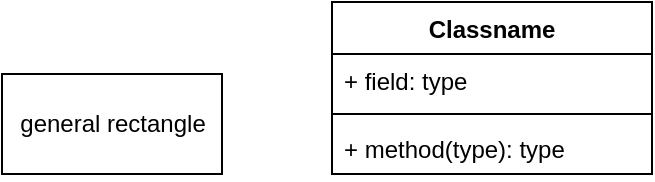 <mxfile version="13.6.9" type="github">
  <diagram id="5D8qNTRdmMwEj9FWk4MJ" name="Page-1">
    <mxGraphModel dx="402" dy="751" grid="1" gridSize="10" guides="1" tooltips="1" connect="1" arrows="1" fold="1" page="1" pageScale="1" pageWidth="850" pageHeight="1100" math="0" shadow="0">
      <root>
        <mxCell id="0" />
        <mxCell id="1" parent="0" />
        <mxCell id="MEVf47uuEOEAfszPCme5-1" value="general rectangle" style="html=1;" vertex="1" parent="1">
          <mxGeometry x="100" y="290" width="110" height="50" as="geometry" />
        </mxCell>
        <mxCell id="MEVf47uuEOEAfszPCme5-2" value="Classname" style="swimlane;fontStyle=1;align=center;verticalAlign=top;childLayout=stackLayout;horizontal=1;startSize=26;horizontalStack=0;resizeParent=1;resizeParentMax=0;resizeLast=0;collapsible=1;marginBottom=0;" vertex="1" parent="1">
          <mxGeometry x="265" y="254" width="160" height="86" as="geometry" />
        </mxCell>
        <mxCell id="MEVf47uuEOEAfszPCme5-3" value="+ field: type" style="text;strokeColor=none;fillColor=none;align=left;verticalAlign=top;spacingLeft=4;spacingRight=4;overflow=hidden;rotatable=0;points=[[0,0.5],[1,0.5]];portConstraint=eastwest;" vertex="1" parent="MEVf47uuEOEAfszPCme5-2">
          <mxGeometry y="26" width="160" height="26" as="geometry" />
        </mxCell>
        <mxCell id="MEVf47uuEOEAfszPCme5-4" value="" style="line;strokeWidth=1;fillColor=none;align=left;verticalAlign=middle;spacingTop=-1;spacingLeft=3;spacingRight=3;rotatable=0;labelPosition=right;points=[];portConstraint=eastwest;" vertex="1" parent="MEVf47uuEOEAfszPCme5-2">
          <mxGeometry y="52" width="160" height="8" as="geometry" />
        </mxCell>
        <mxCell id="MEVf47uuEOEAfszPCme5-5" value="+ method(type): type" style="text;strokeColor=none;fillColor=none;align=left;verticalAlign=top;spacingLeft=4;spacingRight=4;overflow=hidden;rotatable=0;points=[[0,0.5],[1,0.5]];portConstraint=eastwest;" vertex="1" parent="MEVf47uuEOEAfszPCme5-2">
          <mxGeometry y="60" width="160" height="26" as="geometry" />
        </mxCell>
      </root>
    </mxGraphModel>
  </diagram>
</mxfile>
